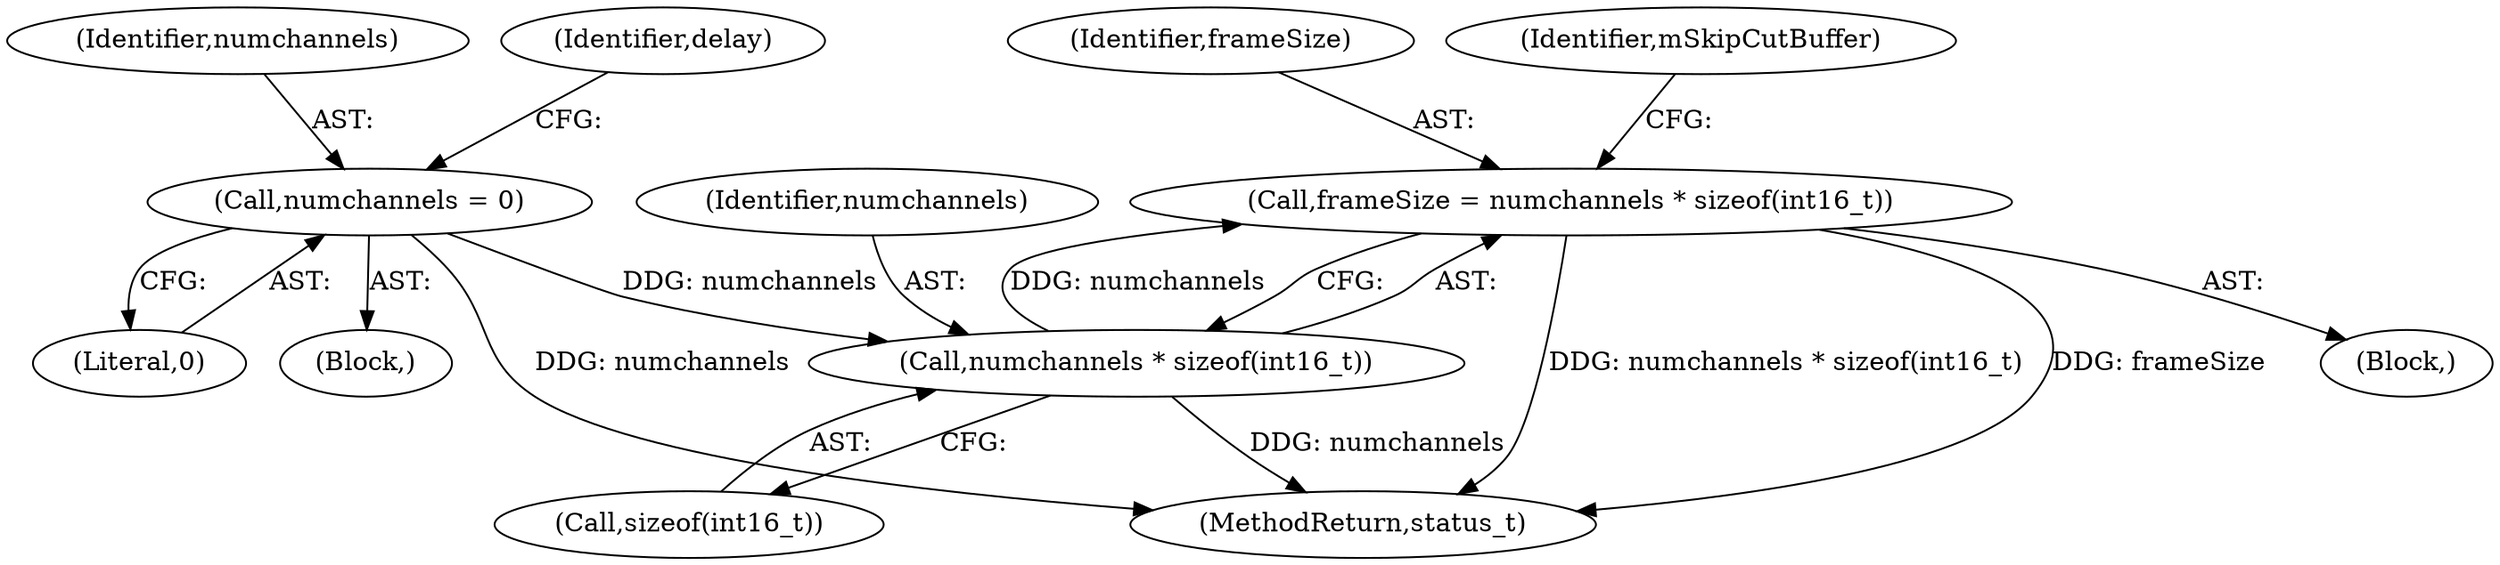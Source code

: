 digraph "0_Android_97837bb6cbac21ea679843a0037779d3834bed64@API" {
"1000486" [label="(Call,frameSize = numchannels * sizeof(int16_t))"];
"1000488" [label="(Call,numchannels * sizeof(int16_t))"];
"1000471" [label="(Call,numchannels = 0)"];
"1000472" [label="(Identifier,numchannels)"];
"1000487" [label="(Identifier,frameSize)"];
"1000484" [label="(Block,)"];
"1000489" [label="(Identifier,numchannels)"];
"1000488" [label="(Call,numchannels * sizeof(int16_t))"];
"1000486" [label="(Call,frameSize = numchannels * sizeof(int16_t))"];
"1000579" [label="(MethodReturn,status_t)"];
"1000471" [label="(Call,numchannels = 0)"];
"1000494" [label="(Identifier,mSkipCutBuffer)"];
"1000490" [label="(Call,sizeof(int16_t))"];
"1000473" [label="(Literal,0)"];
"1000476" [label="(Identifier,delay)"];
"1000437" [label="(Block,)"];
"1000486" -> "1000484"  [label="AST: "];
"1000486" -> "1000488"  [label="CFG: "];
"1000487" -> "1000486"  [label="AST: "];
"1000488" -> "1000486"  [label="AST: "];
"1000494" -> "1000486"  [label="CFG: "];
"1000486" -> "1000579"  [label="DDG: numchannels * sizeof(int16_t)"];
"1000486" -> "1000579"  [label="DDG: frameSize"];
"1000488" -> "1000486"  [label="DDG: numchannels"];
"1000488" -> "1000490"  [label="CFG: "];
"1000489" -> "1000488"  [label="AST: "];
"1000490" -> "1000488"  [label="AST: "];
"1000488" -> "1000579"  [label="DDG: numchannels"];
"1000471" -> "1000488"  [label="DDG: numchannels"];
"1000471" -> "1000437"  [label="AST: "];
"1000471" -> "1000473"  [label="CFG: "];
"1000472" -> "1000471"  [label="AST: "];
"1000473" -> "1000471"  [label="AST: "];
"1000476" -> "1000471"  [label="CFG: "];
"1000471" -> "1000579"  [label="DDG: numchannels"];
}
